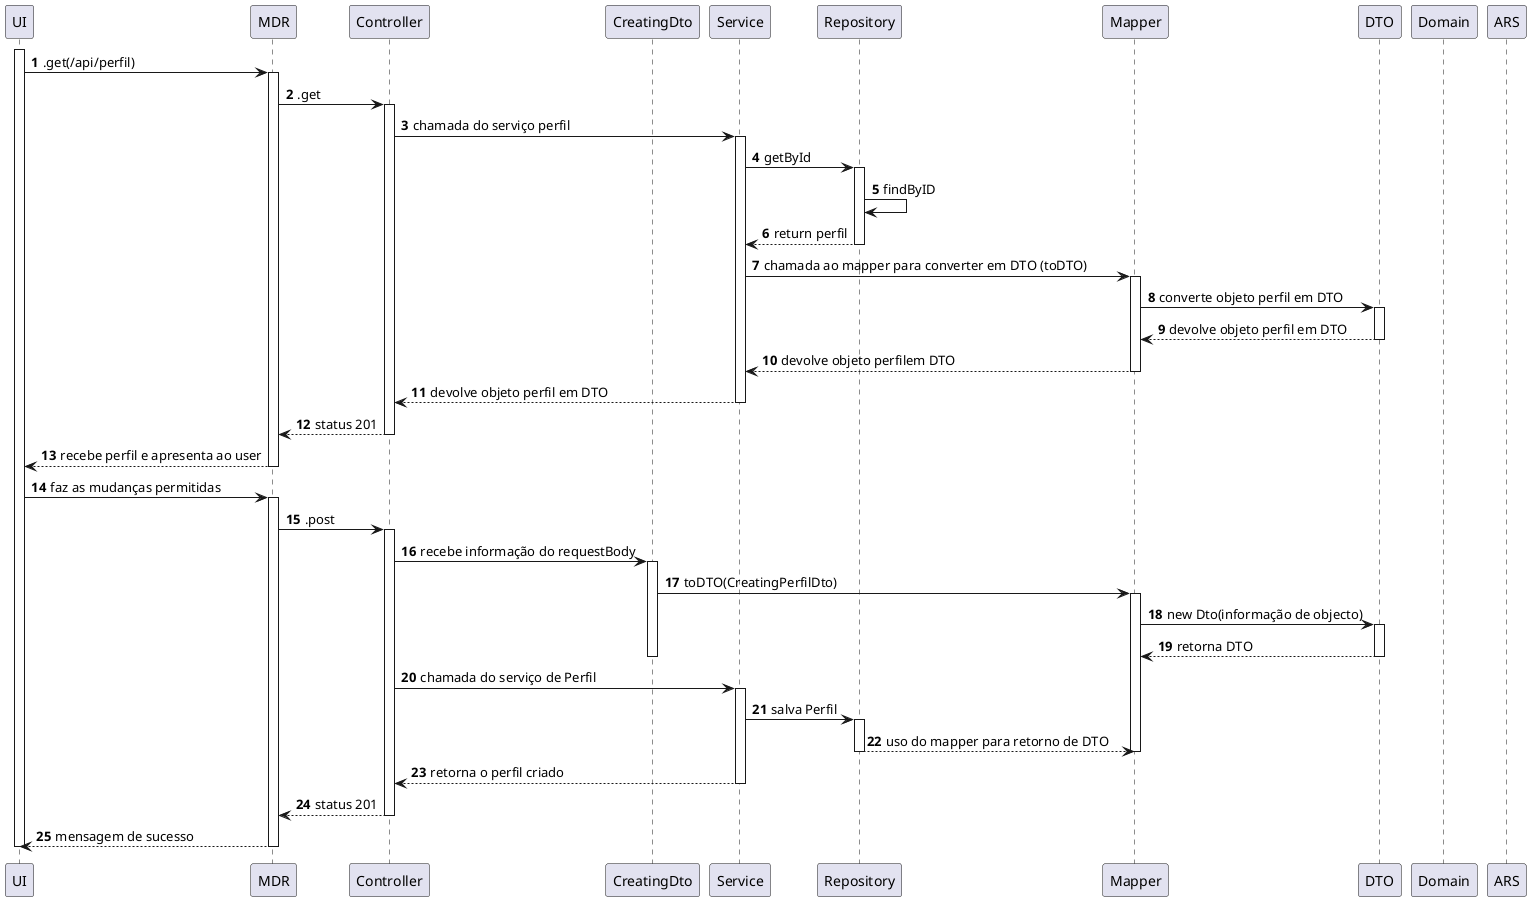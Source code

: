@startuml
autonumber
'hide footbox

participant "UI" as ui
participant "MDR" as mdr
participant "Controller" as ctrl
participant "CreatingDto" as cdto
participant "Service" as srv
participant "Repository" as rep
participant "Mapper" as mpp
participant "DTO" as dto
participant "Domain" as dom
participant "ARS" as ars


activate ui
ui->mdr: .get(/api/perfil)
activate mdr
mdr->ctrl: .get
activate ctrl
ctrl->srv: chamada do serviço perfil
activate srv
srv->rep: getById
activate rep
rep->rep: findByID
rep-->srv: return perfil
deactivate rep
srv->mpp: chamada ao mapper para converter em DTO (toDTO)
activate mpp
mpp->dto: converte objeto perfil em DTO
activate dto
dto-->mpp: devolve objeto perfil em DTO
deactivate dto
mpp-->srv: devolve objeto perfilem DTO
deactivate mpp
srv-->ctrl: devolve objeto perfil em DTO
deactivate srv
ctrl-->mdr: status 201
deactivate ctrl
mdr-->ui: recebe perfil e apresenta ao user
deactivate mdr
ui->mdr:faz as mudanças permitidas
activate mdr
mdr->ctrl: .post
activate ctrl


ctrl->cdto: recebe informação do requestBody
activate cdto
cdto->mpp: toDTO(CreatingPerfilDto)
activate mpp
mpp->dto: new Dto(informação de objecto)
activate dto
dto-->mpp: retorna DTO
deactivate dto
deactivate cdto
ctrl->srv: chamada do serviço de Perfil
activate srv
srv->rep: salva Perfil
activate rep
rep-->mpp: uso do mapper para retorno de DTO
deactivate rep
deactivate mpp
srv-->ctrl: retorna o perfil criado
deactivate srv
ctrl-->mdr: status 201
deactivate ctrl
mdr-->ui: mensagem de sucesso
deactivate ui
deactivate mdr
@enduml






@enduml
